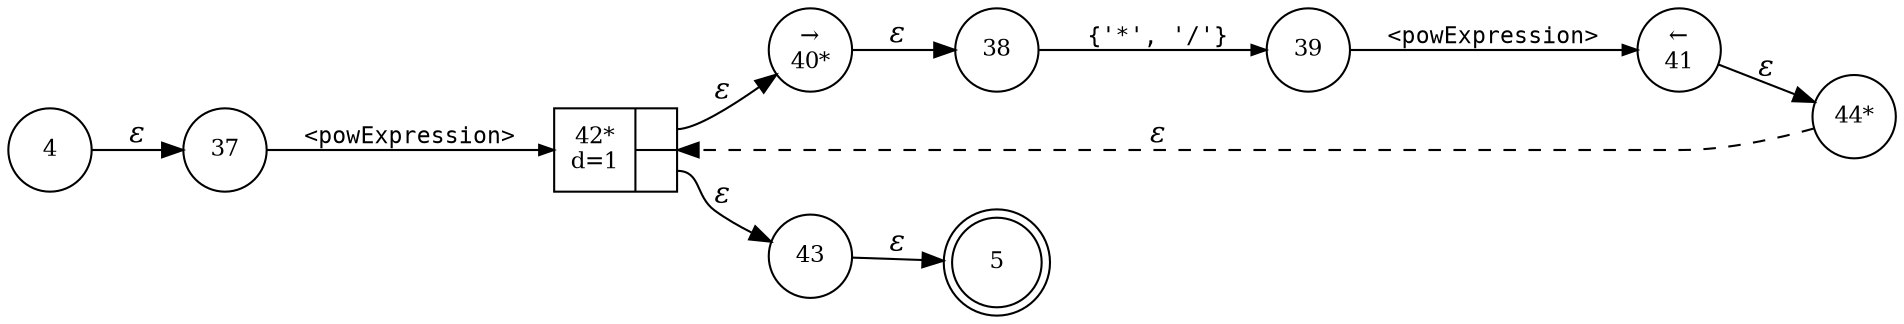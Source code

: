 digraph ATN {
rankdir=LR;
s5[fontsize=11, label="5", shape=doublecircle, fixedsize=true, width=.6];
s4[fontsize=11,label="4", shape=circle, fixedsize=true, width=.55, peripheries=1];
s37[fontsize=11,label="37", shape=circle, fixedsize=true, width=.55, peripheries=1];
s38[fontsize=11,label="38", shape=circle, fixedsize=true, width=.55, peripheries=1];
s39[fontsize=11,label="39", shape=circle, fixedsize=true, width=.55, peripheries=1];
s40[fontsize=11,label="&rarr;\n40*", shape=circle, fixedsize=true, width=.55, peripheries=1];
s41[fontsize=11,label="&larr;\n41", shape=circle, fixedsize=true, width=.55, peripheries=1];
s42[fontsize=11,label="{42*\nd=1|{<p0>|<p1>}}", shape=record, fixedsize=false, peripheries=1];
s43[fontsize=11,label="43", shape=circle, fixedsize=true, width=.55, peripheries=1];
s44[fontsize=11,label="44*", shape=circle, fixedsize=true, width=.55, peripheries=1];
s4 -> s37 [fontname="Times-Italic", label="&epsilon;"];
s37 -> s42 [fontsize=11, fontname="Courier", arrowsize=.7, label = "<powExpression>", arrowhead = normal];
s42:p0 -> s40 [fontname="Times-Italic", label="&epsilon;"];
s42:p1 -> s43 [fontname="Times-Italic", label="&epsilon;"];
s40 -> s38 [fontname="Times-Italic", label="&epsilon;"];
s43 -> s5 [fontname="Times-Italic", label="&epsilon;"];
s38 -> s39 [fontsize=11, fontname="Courier", arrowsize=.7, label = "{'*', '/'}", arrowhead = normal];
s39 -> s41 [fontsize=11, fontname="Courier", arrowsize=.7, label = "<powExpression>", arrowhead = normal];
s41 -> s44 [fontname="Times-Italic", label="&epsilon;"];
s44 -> s42 [fontname="Times-Italic", label="&epsilon;", style="dashed"];
}